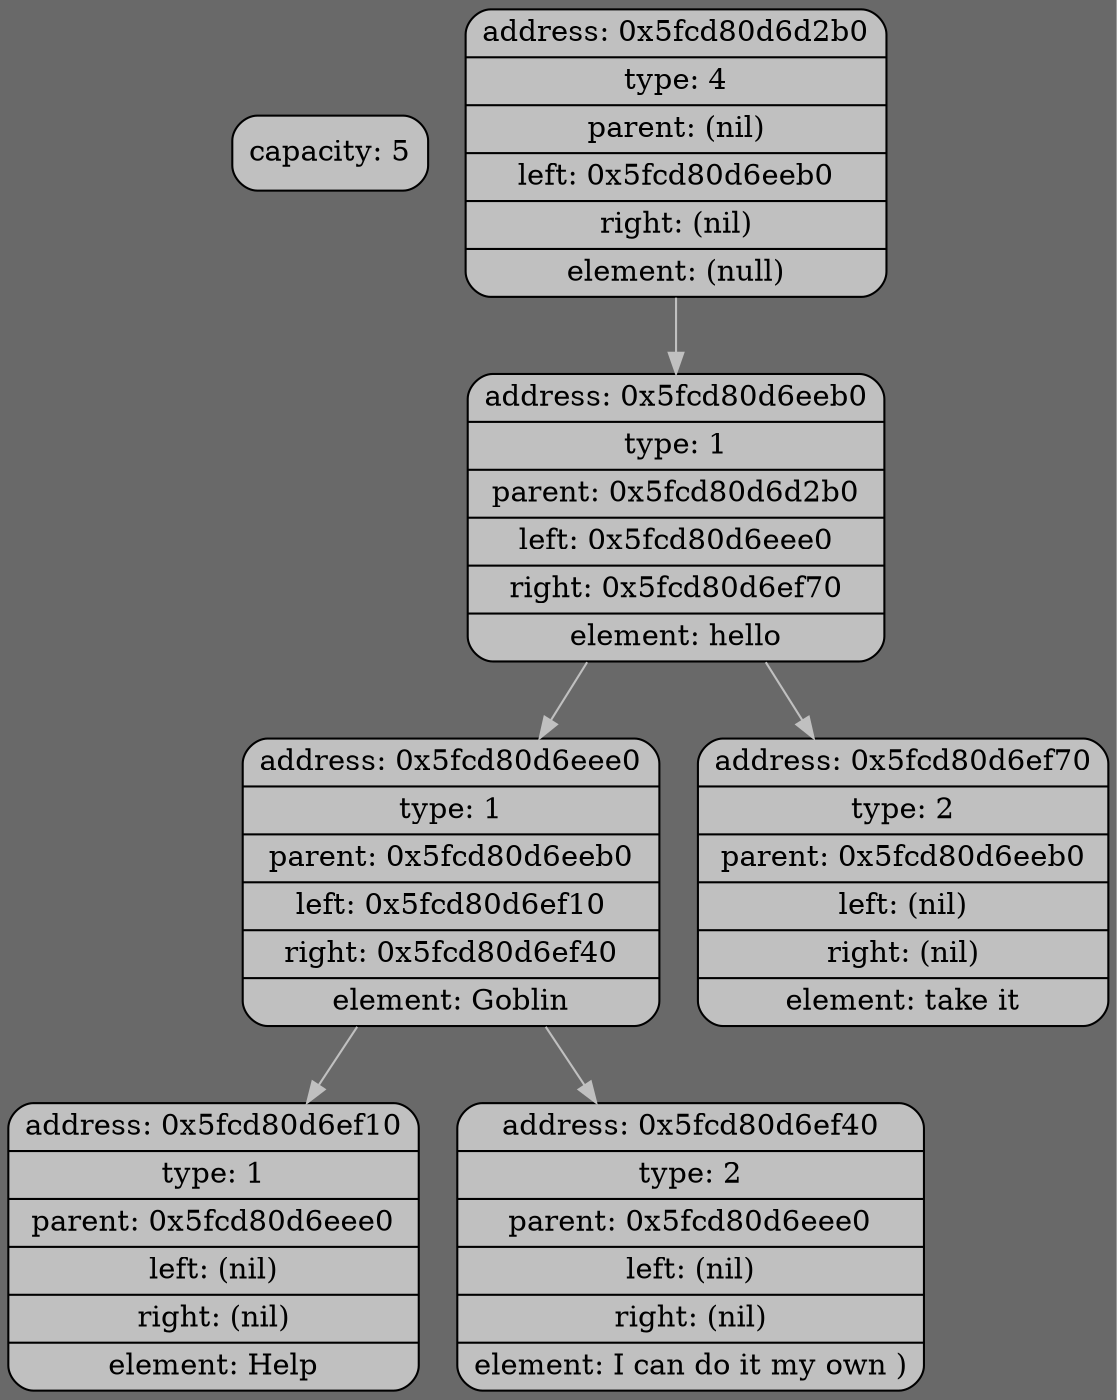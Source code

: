 digraph {bgcolor="#696969" rankdir = TB
Info[shape=Mrecord,style=filled,fillcolor="grey",label="capacity: 5",fontcolor = "black",fontsize = 14];

node0[shape=Mrecord, style=filled, fillcolor="grey", label=" {address: 0x5fcd80d6d2b0 | type:   4 | parent: (nil) | left:   0x5fcd80d6eeb0 | right:  (nil) | element: (null)}"];  

node0->node1[color = "grey"];
node1[shape=Mrecord, style=filled, fillcolor="grey", label=" {address: 0x5fcd80d6eeb0 | type:   1 | parent: 0x5fcd80d6d2b0 | left:   0x5fcd80d6eee0 | right:  0x5fcd80d6ef70 | element: hello}"];  

node1->node2[color = "grey"];
node2[shape=Mrecord, style=filled, fillcolor="grey", label=" {address: 0x5fcd80d6eee0 | type:   1 | parent: 0x5fcd80d6eeb0 | left:   0x5fcd80d6ef10 | right:  0x5fcd80d6ef40 | element: Goblin}"];  

node2->node3[color = "grey"];
node3[shape=Mrecord, style=filled, fillcolor="grey", label=" {address: 0x5fcd80d6ef10 | type:   1 | parent: 0x5fcd80d6eee0 | left:   (nil) | right:  (nil) | element: Help}"];  

node2->node4[color = "grey"];
node4[shape=Mrecord, style=filled, fillcolor="grey", label=" {address: 0x5fcd80d6ef40 | type:   2 | parent: 0x5fcd80d6eee0 | left:   (nil) | right:  (nil) | element: I can do it my own )}"];  

node1->node5[color = "grey"];
node5[shape=Mrecord, style=filled, fillcolor="grey", label=" {address: 0x5fcd80d6ef70 | type:   2 | parent: 0x5fcd80d6eeb0 | left:   (nil) | right:  (nil) | element: take it}"];  


}
